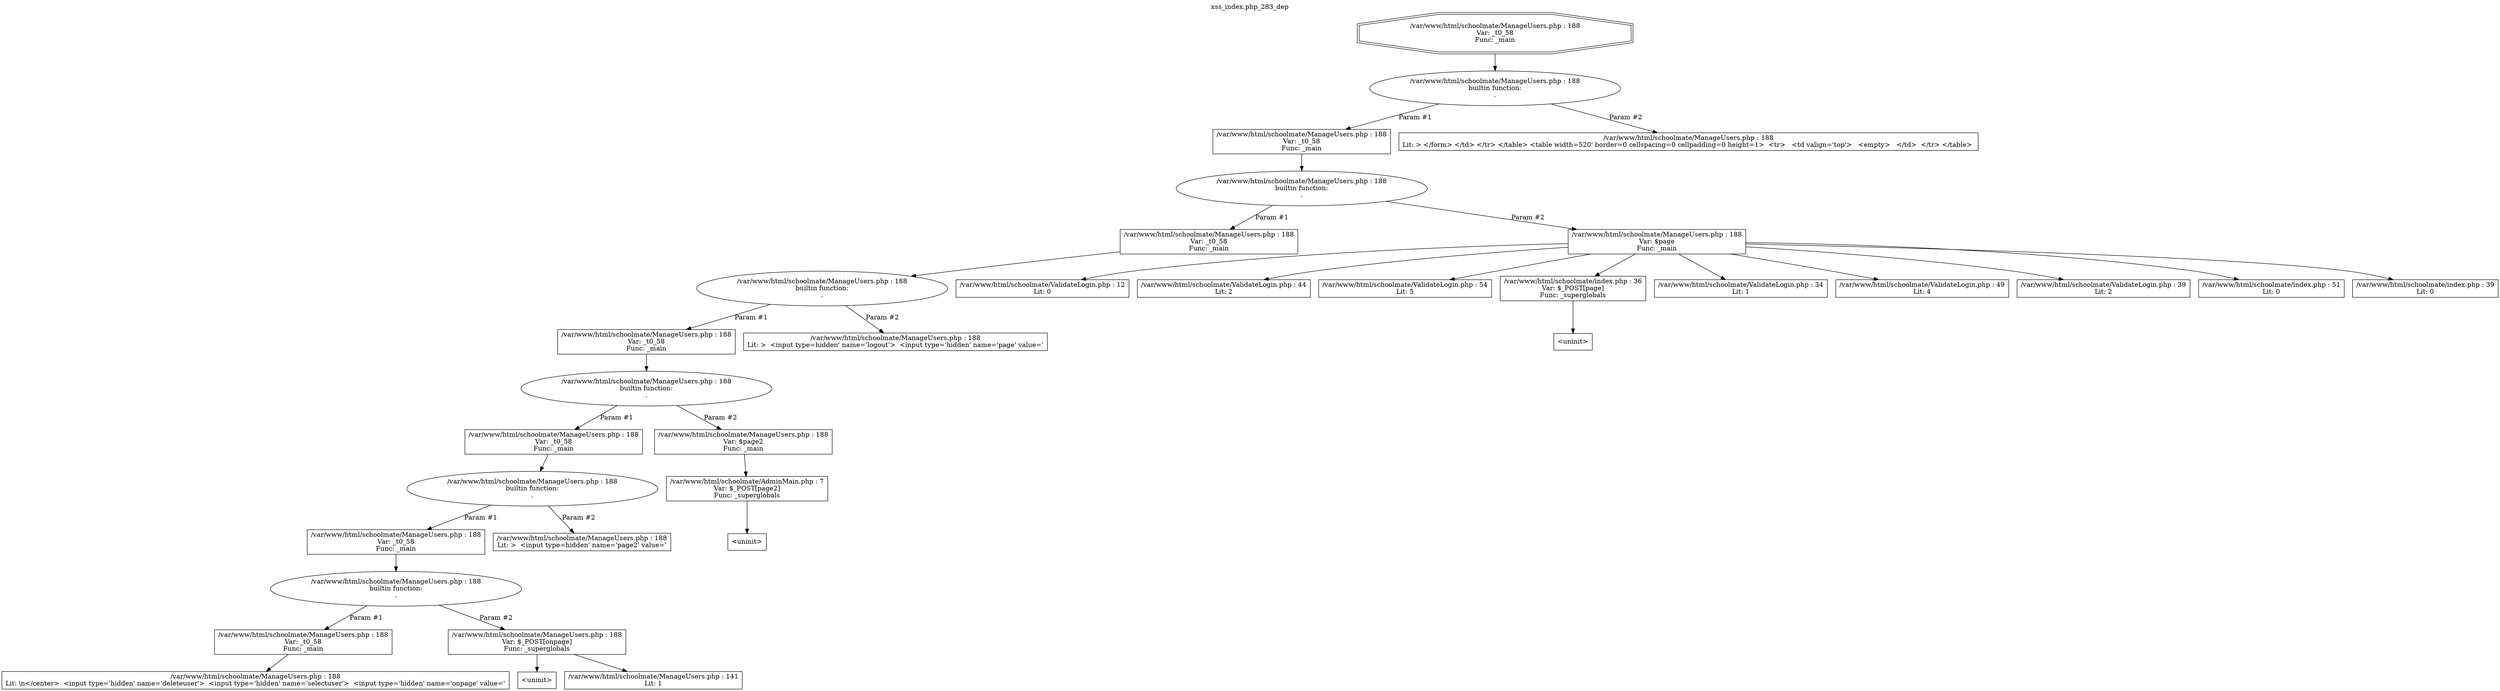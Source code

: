 digraph cfg {
  label="xss_index.php_283_dep";
  labelloc=t;
  n1 [shape=doubleoctagon, label="/var/www/html/schoolmate/ManageUsers.php : 188\nVar: _t0_58\nFunc: _main\n"];
  n2 [shape=ellipse, label="/var/www/html/schoolmate/ManageUsers.php : 188\nbuiltin function:\n.\n"];
  n3 [shape=box, label="/var/www/html/schoolmate/ManageUsers.php : 188\nVar: _t0_58\nFunc: _main\n"];
  n4 [shape=ellipse, label="/var/www/html/schoolmate/ManageUsers.php : 188\nbuiltin function:\n.\n"];
  n5 [shape=box, label="/var/www/html/schoolmate/ManageUsers.php : 188\nVar: _t0_58\nFunc: _main\n"];
  n6 [shape=ellipse, label="/var/www/html/schoolmate/ManageUsers.php : 188\nbuiltin function:\n.\n"];
  n7 [shape=box, label="/var/www/html/schoolmate/ManageUsers.php : 188\nVar: _t0_58\nFunc: _main\n"];
  n8 [shape=ellipse, label="/var/www/html/schoolmate/ManageUsers.php : 188\nbuiltin function:\n.\n"];
  n9 [shape=box, label="/var/www/html/schoolmate/ManageUsers.php : 188\nVar: _t0_58\nFunc: _main\n"];
  n10 [shape=ellipse, label="/var/www/html/schoolmate/ManageUsers.php : 188\nbuiltin function:\n.\n"];
  n11 [shape=box, label="/var/www/html/schoolmate/ManageUsers.php : 188\nVar: _t0_58\nFunc: _main\n"];
  n12 [shape=ellipse, label="/var/www/html/schoolmate/ManageUsers.php : 188\nbuiltin function:\n.\n"];
  n13 [shape=box, label="/var/www/html/schoolmate/ManageUsers.php : 188\nVar: _t0_58\nFunc: _main\n"];
  n14 [shape=box, label="/var/www/html/schoolmate/ManageUsers.php : 188\nLit: \\n</center>  <input type='hidden' name='deleteuser'>  <input type='hidden' name='selectuser'>  <input type='hidden' name='onpage' value='\n"];
  n15 [shape=box, label="/var/www/html/schoolmate/ManageUsers.php : 188\nVar: $_POST[onpage]\nFunc: _superglobals\n"];
  n16 [shape=box, label="<uninit>"];
  n17 [shape=box, label="/var/www/html/schoolmate/ManageUsers.php : 141\nLit: 1\n"];
  n18 [shape=box, label="/var/www/html/schoolmate/ManageUsers.php : 188\nLit: >  <input type=hidden' name='page2' value='\n"];
  n19 [shape=box, label="/var/www/html/schoolmate/ManageUsers.php : 188\nVar: $page2\nFunc: _main\n"];
  n20 [shape=box, label="/var/www/html/schoolmate/AdminMain.php : 7\nVar: $_POST[page2]\nFunc: _superglobals\n"];
  n21 [shape=box, label="<uninit>"];
  n22 [shape=box, label="/var/www/html/schoolmate/ManageUsers.php : 188\nLit: >  <input type=hidden' name='logout'>  <input type='hidden' name='page' value='\n"];
  n23 [shape=box, label="/var/www/html/schoolmate/ManageUsers.php : 188\nVar: $page\nFunc: _main\n"];
  n24 [shape=box, label="/var/www/html/schoolmate/ValidateLogin.php : 12\nLit: 0\n"];
  n25 [shape=box, label="/var/www/html/schoolmate/ValidateLogin.php : 44\nLit: 2\n"];
  n26 [shape=box, label="/var/www/html/schoolmate/ValidateLogin.php : 54\nLit: 5\n"];
  n27 [shape=box, label="/var/www/html/schoolmate/index.php : 36\nVar: $_POST[page]\nFunc: _superglobals\n"];
  n28 [shape=box, label="<uninit>"];
  n29 [shape=box, label="/var/www/html/schoolmate/ValidateLogin.php : 34\nLit: 1\n"];
  n30 [shape=box, label="/var/www/html/schoolmate/ValidateLogin.php : 49\nLit: 4\n"];
  n31 [shape=box, label="/var/www/html/schoolmate/ValidateLogin.php : 39\nLit: 2\n"];
  n32 [shape=box, label="/var/www/html/schoolmate/index.php : 51\nLit: 0\n"];
  n33 [shape=box, label="/var/www/html/schoolmate/index.php : 39\nLit: 0\n"];
  n34 [shape=box, label="/var/www/html/schoolmate/ManageUsers.php : 188\nLit: > </form> </td> </tr> </table> <table width=520' border=0 cellspacing=0 cellpadding=0 height=1>  <tr>   <td valign='top'>   <empty>   </td>  </tr> </table> \n"];
  n1 -> n2;
  n3 -> n4;
  n5 -> n6;
  n7 -> n8;
  n9 -> n10;
  n11 -> n12;
  n13 -> n14;
  n12 -> n13[label="Param #1"];
  n12 -> n15[label="Param #2"];
  n15 -> n16;
  n15 -> n17;
  n10 -> n11[label="Param #1"];
  n10 -> n18[label="Param #2"];
  n8 -> n9[label="Param #1"];
  n8 -> n19[label="Param #2"];
  n20 -> n21;
  n19 -> n20;
  n6 -> n7[label="Param #1"];
  n6 -> n22[label="Param #2"];
  n4 -> n5[label="Param #1"];
  n4 -> n23[label="Param #2"];
  n23 -> n24;
  n23 -> n25;
  n23 -> n26;
  n23 -> n27;
  n23 -> n29;
  n23 -> n30;
  n23 -> n31;
  n23 -> n32;
  n23 -> n33;
  n27 -> n28;
  n2 -> n3[label="Param #1"];
  n2 -> n34[label="Param #2"];
}
